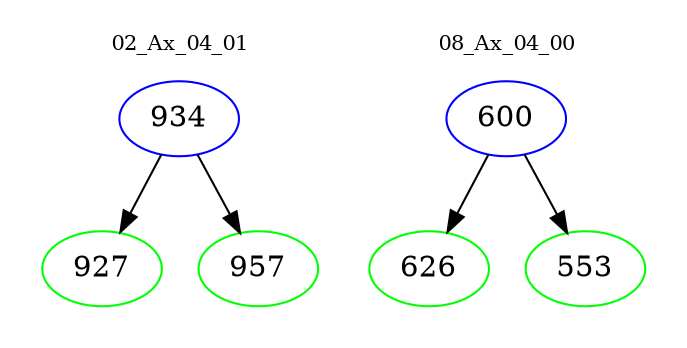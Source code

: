 digraph{
subgraph cluster_0 {
color = white
label = "02_Ax_04_01";
fontsize=10;
T0_934 [label="934", color="blue"]
T0_934 -> T0_927 [color="black"]
T0_927 [label="927", color="green"]
T0_934 -> T0_957 [color="black"]
T0_957 [label="957", color="green"]
}
subgraph cluster_1 {
color = white
label = "08_Ax_04_00";
fontsize=10;
T1_600 [label="600", color="blue"]
T1_600 -> T1_626 [color="black"]
T1_626 [label="626", color="green"]
T1_600 -> T1_553 [color="black"]
T1_553 [label="553", color="green"]
}
}
